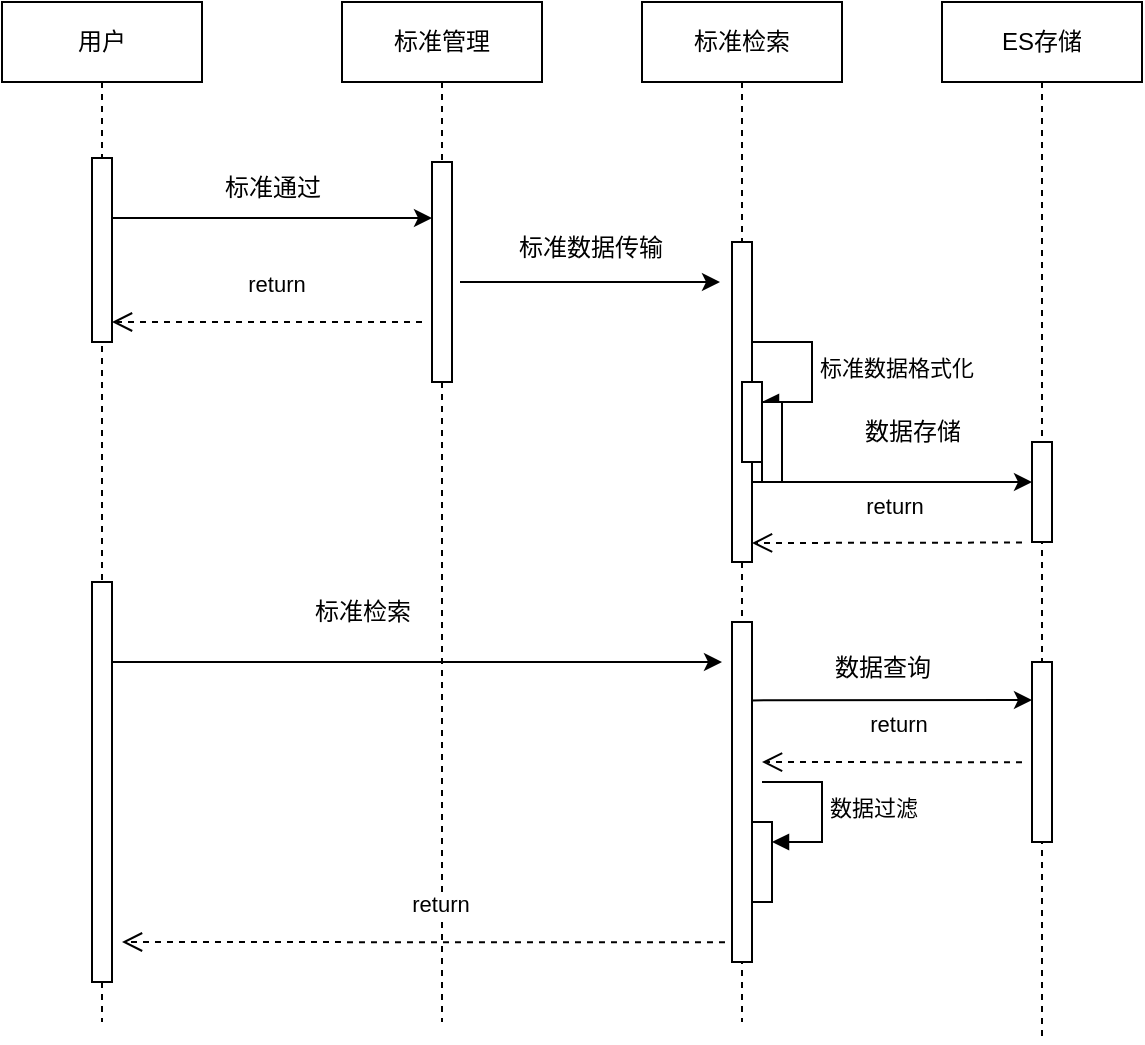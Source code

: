 <mxfile version="21.5.2" type="github">
  <diagram name="第 1 页" id="ML9bKAefyUrUhUsk4Lbq">
    <mxGraphModel dx="1050" dy="517" grid="1" gridSize="10" guides="1" tooltips="1" connect="1" arrows="1" fold="1" page="1" pageScale="1" pageWidth="827" pageHeight="1169" math="0" shadow="0">
      <root>
        <mxCell id="0" />
        <mxCell id="1" parent="0" />
        <mxCell id="nKvcr4VWRUPyPT7Dwx2N-11" value="" style="endArrow=classic;html=1;rounded=0;" parent="1" edge="1">
          <mxGeometry width="50" height="50" relative="1" as="geometry">
            <mxPoint x="175" y="178" as="sourcePoint" />
            <mxPoint x="335" y="178" as="targetPoint" />
          </mxGeometry>
        </mxCell>
        <mxCell id="nKvcr4VWRUPyPT7Dwx2N-14" value="标准管理" style="shape=umlLifeline;perimeter=lifelinePerimeter;whiteSpace=wrap;html=1;container=1;dropTarget=0;collapsible=0;recursiveResize=0;outlineConnect=0;portConstraint=eastwest;newEdgeStyle={&quot;edgeStyle&quot;:&quot;elbowEdgeStyle&quot;,&quot;elbow&quot;:&quot;vertical&quot;,&quot;curved&quot;:0,&quot;rounded&quot;:0};" parent="1" vertex="1">
          <mxGeometry x="290" y="70" width="100" height="510" as="geometry" />
        </mxCell>
        <mxCell id="nKvcr4VWRUPyPT7Dwx2N-15" value="" style="html=1;points=[];perimeter=orthogonalPerimeter;outlineConnect=0;targetShapes=umlLifeline;portConstraint=eastwest;newEdgeStyle={&quot;edgeStyle&quot;:&quot;elbowEdgeStyle&quot;,&quot;elbow&quot;:&quot;vertical&quot;,&quot;curved&quot;:0,&quot;rounded&quot;:0};" parent="nKvcr4VWRUPyPT7Dwx2N-14" vertex="1">
          <mxGeometry x="45" y="80" width="10" height="110" as="geometry" />
        </mxCell>
        <mxCell id="nKvcr4VWRUPyPT7Dwx2N-16" value="标准通过" style="text;html=1;align=center;verticalAlign=middle;resizable=0;points=[];autosize=1;strokeColor=none;fillColor=none;" parent="1" vertex="1">
          <mxGeometry x="220" y="148" width="70" height="30" as="geometry" />
        </mxCell>
        <mxCell id="nKvcr4VWRUPyPT7Dwx2N-17" value="标准检索" style="shape=umlLifeline;perimeter=lifelinePerimeter;whiteSpace=wrap;html=1;container=1;dropTarget=0;collapsible=0;recursiveResize=0;outlineConnect=0;portConstraint=eastwest;newEdgeStyle={&quot;edgeStyle&quot;:&quot;elbowEdgeStyle&quot;,&quot;elbow&quot;:&quot;vertical&quot;,&quot;curved&quot;:0,&quot;rounded&quot;:0};" parent="1" vertex="1">
          <mxGeometry x="440" y="70" width="100" height="510" as="geometry" />
        </mxCell>
        <mxCell id="nKvcr4VWRUPyPT7Dwx2N-18" value="" style="html=1;points=[];perimeter=orthogonalPerimeter;outlineConnect=0;targetShapes=umlLifeline;portConstraint=eastwest;newEdgeStyle={&quot;edgeStyle&quot;:&quot;elbowEdgeStyle&quot;,&quot;elbow&quot;:&quot;vertical&quot;,&quot;curved&quot;:0,&quot;rounded&quot;:0};" parent="nKvcr4VWRUPyPT7Dwx2N-17" vertex="1">
          <mxGeometry x="45" y="120" width="10" height="160" as="geometry" />
        </mxCell>
        <mxCell id="nKvcr4VWRUPyPT7Dwx2N-33" value="" style="html=1;points=[];perimeter=orthogonalPerimeter;outlineConnect=0;targetShapes=umlLifeline;portConstraint=eastwest;newEdgeStyle={&quot;edgeStyle&quot;:&quot;elbowEdgeStyle&quot;,&quot;elbow&quot;:&quot;vertical&quot;,&quot;curved&quot;:0,&quot;rounded&quot;:0};" parent="nKvcr4VWRUPyPT7Dwx2N-17" vertex="1">
          <mxGeometry x="50" y="190" width="10" height="40" as="geometry" />
        </mxCell>
        <mxCell id="nKvcr4VWRUPyPT7Dwx2N-34" value="标准数据格式化" style="html=1;align=left;spacingLeft=2;endArrow=block;rounded=0;edgeStyle=orthogonalEdgeStyle;curved=0;rounded=0;" parent="nKvcr4VWRUPyPT7Dwx2N-17" target="nKvcr4VWRUPyPT7Dwx2N-33" edge="1">
          <mxGeometry relative="1" as="geometry">
            <mxPoint x="55" y="170" as="sourcePoint" />
            <Array as="points">
              <mxPoint x="85" y="200" />
            </Array>
          </mxGeometry>
        </mxCell>
        <mxCell id="nKvcr4VWRUPyPT7Dwx2N-49" value="" style="html=1;points=[];perimeter=orthogonalPerimeter;outlineConnect=0;targetShapes=umlLifeline;portConstraint=eastwest;newEdgeStyle={&quot;edgeStyle&quot;:&quot;elbowEdgeStyle&quot;,&quot;elbow&quot;:&quot;vertical&quot;,&quot;curved&quot;:0,&quot;rounded&quot;:0};" parent="nKvcr4VWRUPyPT7Dwx2N-17" vertex="1">
          <mxGeometry x="45" y="310" width="10" height="170" as="geometry" />
        </mxCell>
        <mxCell id="xvlX1ZkLY2f1f5Zo8gEf-5" value="" style="html=1;points=[];perimeter=orthogonalPerimeter;outlineConnect=0;targetShapes=umlLifeline;portConstraint=eastwest;newEdgeStyle={&quot;edgeStyle&quot;:&quot;elbowEdgeStyle&quot;,&quot;elbow&quot;:&quot;vertical&quot;,&quot;curved&quot;:0,&quot;rounded&quot;:0};" vertex="1" parent="nKvcr4VWRUPyPT7Dwx2N-17">
          <mxGeometry x="55" y="410" width="10" height="40" as="geometry" />
        </mxCell>
        <mxCell id="xvlX1ZkLY2f1f5Zo8gEf-6" value="数据过滤" style="html=1;align=left;spacingLeft=2;endArrow=block;rounded=0;edgeStyle=orthogonalEdgeStyle;curved=0;rounded=0;" edge="1" target="xvlX1ZkLY2f1f5Zo8gEf-5" parent="nKvcr4VWRUPyPT7Dwx2N-17">
          <mxGeometry relative="1" as="geometry">
            <mxPoint x="60" y="390" as="sourcePoint" />
            <Array as="points">
              <mxPoint x="90" y="420" />
            </Array>
          </mxGeometry>
        </mxCell>
        <mxCell id="nKvcr4VWRUPyPT7Dwx2N-32" value="标准数据传输" style="text;html=1;align=center;verticalAlign=middle;resizable=0;points=[];autosize=1;strokeColor=none;fillColor=none;" parent="1" vertex="1">
          <mxGeometry x="364" y="178" width="100" height="30" as="geometry" />
        </mxCell>
        <mxCell id="nKvcr4VWRUPyPT7Dwx2N-37" value="return" style="html=1;verticalAlign=bottom;endArrow=open;dashed=1;endSize=8;edgeStyle=elbowEdgeStyle;elbow=vertical;curved=0;rounded=0;" parent="1" target="nKvcr4VWRUPyPT7Dwx2N-39" edge="1">
          <mxGeometry x="-0.051" y="-10" relative="1" as="geometry">
            <mxPoint x="330" y="230" as="sourcePoint" />
            <mxPoint x="140" y="230" as="targetPoint" />
            <mxPoint as="offset" />
          </mxGeometry>
        </mxCell>
        <mxCell id="nKvcr4VWRUPyPT7Dwx2N-38" value="用户" style="shape=umlLifeline;perimeter=lifelinePerimeter;whiteSpace=wrap;html=1;container=1;dropTarget=0;collapsible=0;recursiveResize=0;outlineConnect=0;portConstraint=eastwest;newEdgeStyle={&quot;edgeStyle&quot;:&quot;elbowEdgeStyle&quot;,&quot;elbow&quot;:&quot;vertical&quot;,&quot;curved&quot;:0,&quot;rounded&quot;:0};" parent="1" vertex="1">
          <mxGeometry x="120" y="70" width="100" height="510" as="geometry" />
        </mxCell>
        <mxCell id="nKvcr4VWRUPyPT7Dwx2N-39" value="" style="html=1;points=[];perimeter=orthogonalPerimeter;outlineConnect=0;targetShapes=umlLifeline;portConstraint=eastwest;newEdgeStyle={&quot;edgeStyle&quot;:&quot;elbowEdgeStyle&quot;,&quot;elbow&quot;:&quot;vertical&quot;,&quot;curved&quot;:0,&quot;rounded&quot;:0};" parent="nKvcr4VWRUPyPT7Dwx2N-38" vertex="1">
          <mxGeometry x="45" y="78" width="10" height="92" as="geometry" />
        </mxCell>
        <mxCell id="nKvcr4VWRUPyPT7Dwx2N-48" value="" style="html=1;points=[];perimeter=orthogonalPerimeter;outlineConnect=0;targetShapes=umlLifeline;portConstraint=eastwest;newEdgeStyle={&quot;edgeStyle&quot;:&quot;elbowEdgeStyle&quot;,&quot;elbow&quot;:&quot;vertical&quot;,&quot;curved&quot;:0,&quot;rounded&quot;:0};" parent="nKvcr4VWRUPyPT7Dwx2N-38" vertex="1">
          <mxGeometry x="45" y="290" width="10" height="200" as="geometry" />
        </mxCell>
        <mxCell id="nKvcr4VWRUPyPT7Dwx2N-40" value="ES存储" style="shape=umlLifeline;perimeter=lifelinePerimeter;whiteSpace=wrap;html=1;container=1;dropTarget=0;collapsible=0;recursiveResize=0;outlineConnect=0;portConstraint=eastwest;newEdgeStyle={&quot;edgeStyle&quot;:&quot;elbowEdgeStyle&quot;,&quot;elbow&quot;:&quot;vertical&quot;,&quot;curved&quot;:0,&quot;rounded&quot;:0};" parent="1" vertex="1">
          <mxGeometry x="590" y="70" width="100" height="520" as="geometry" />
        </mxCell>
        <mxCell id="nKvcr4VWRUPyPT7Dwx2N-41" value="" style="html=1;points=[];perimeter=orthogonalPerimeter;outlineConnect=0;targetShapes=umlLifeline;portConstraint=eastwest;newEdgeStyle={&quot;edgeStyle&quot;:&quot;elbowEdgeStyle&quot;,&quot;elbow&quot;:&quot;vertical&quot;,&quot;curved&quot;:0,&quot;rounded&quot;:0};" parent="nKvcr4VWRUPyPT7Dwx2N-40" vertex="1">
          <mxGeometry x="45" y="220" width="10" height="50" as="geometry" />
        </mxCell>
        <mxCell id="nKvcr4VWRUPyPT7Dwx2N-53" value="" style="html=1;points=[];perimeter=orthogonalPerimeter;outlineConnect=0;targetShapes=umlLifeline;portConstraint=eastwest;newEdgeStyle={&quot;edgeStyle&quot;:&quot;elbowEdgeStyle&quot;,&quot;elbow&quot;:&quot;vertical&quot;,&quot;curved&quot;:0,&quot;rounded&quot;:0};" parent="nKvcr4VWRUPyPT7Dwx2N-40" vertex="1">
          <mxGeometry x="45" y="330" width="10" height="90" as="geometry" />
        </mxCell>
        <mxCell id="nKvcr4VWRUPyPT7Dwx2N-44" style="edgeStyle=elbowEdgeStyle;rounded=0;orthogonalLoop=1;jettySize=auto;html=1;elbow=vertical;curved=0;" parent="1" target="nKvcr4VWRUPyPT7Dwx2N-41" edge="1">
          <mxGeometry relative="1" as="geometry">
            <mxPoint x="495" y="309.999" as="sourcePoint" />
            <mxPoint x="630" y="310" as="targetPoint" />
          </mxGeometry>
        </mxCell>
        <mxCell id="nKvcr4VWRUPyPT7Dwx2N-45" value="数据存储" style="text;html=1;align=center;verticalAlign=middle;resizable=0;points=[];autosize=1;strokeColor=none;fillColor=none;" parent="1" vertex="1">
          <mxGeometry x="540" y="270" width="70" height="30" as="geometry" />
        </mxCell>
        <mxCell id="nKvcr4VWRUPyPT7Dwx2N-47" value="return" style="html=1;verticalAlign=bottom;endArrow=open;dashed=1;endSize=8;edgeStyle=elbowEdgeStyle;elbow=vertical;curved=0;rounded=0;" parent="1" target="nKvcr4VWRUPyPT7Dwx2N-18" edge="1">
          <mxGeometry x="-0.051" y="-10" relative="1" as="geometry">
            <mxPoint x="630" y="340.27" as="sourcePoint" />
            <mxPoint x="500" y="340" as="targetPoint" />
            <mxPoint as="offset" />
          </mxGeometry>
        </mxCell>
        <mxCell id="nKvcr4VWRUPyPT7Dwx2N-51" style="edgeStyle=elbowEdgeStyle;rounded=0;orthogonalLoop=1;jettySize=auto;html=1;elbow=vertical;curved=0;" parent="1" edge="1">
          <mxGeometry relative="1" as="geometry">
            <mxPoint x="175" y="399.997" as="sourcePoint" />
            <mxPoint x="480" y="400" as="targetPoint" />
          </mxGeometry>
        </mxCell>
        <mxCell id="nKvcr4VWRUPyPT7Dwx2N-52" value="标准检索" style="text;html=1;align=center;verticalAlign=middle;resizable=0;points=[];autosize=1;strokeColor=none;fillColor=none;" parent="1" vertex="1">
          <mxGeometry x="265" y="360" width="70" height="30" as="geometry" />
        </mxCell>
        <mxCell id="nKvcr4VWRUPyPT7Dwx2N-55" style="edgeStyle=elbowEdgeStyle;rounded=0;orthogonalLoop=1;jettySize=auto;html=1;elbow=vertical;curved=0;" parent="1" edge="1">
          <mxGeometry relative="1" as="geometry">
            <mxPoint x="495" y="419.19" as="sourcePoint" />
            <mxPoint x="635" y="419.19" as="targetPoint" />
          </mxGeometry>
        </mxCell>
        <mxCell id="nKvcr4VWRUPyPT7Dwx2N-56" value="数据查询" style="text;html=1;align=center;verticalAlign=middle;resizable=0;points=[];autosize=1;strokeColor=none;fillColor=none;" parent="1" vertex="1">
          <mxGeometry x="525" y="388" width="70" height="30" as="geometry" />
        </mxCell>
        <mxCell id="nKvcr4VWRUPyPT7Dwx2N-57" value="return" style="html=1;verticalAlign=bottom;endArrow=open;dashed=1;endSize=8;edgeStyle=elbowEdgeStyle;elbow=vertical;curved=0;rounded=0;" parent="1" edge="1">
          <mxGeometry x="-0.044" y="-10" relative="1" as="geometry">
            <mxPoint x="630" y="450.15" as="sourcePoint" />
            <mxPoint x="500" y="450" as="targetPoint" />
            <mxPoint as="offset" />
          </mxGeometry>
        </mxCell>
        <mxCell id="nKvcr4VWRUPyPT7Dwx2N-58" value="return" style="html=1;verticalAlign=bottom;endArrow=open;dashed=1;endSize=8;edgeStyle=elbowEdgeStyle;elbow=vertical;curved=0;rounded=0;" parent="1" edge="1">
          <mxGeometry x="-0.051" y="-10" relative="1" as="geometry">
            <mxPoint x="481.5" y="540.17" as="sourcePoint" />
            <mxPoint x="180" y="540" as="targetPoint" />
            <mxPoint as="offset" />
          </mxGeometry>
        </mxCell>
        <mxCell id="nKvcr4VWRUPyPT7Dwx2N-59" value="" style="endArrow=classic;html=1;rounded=0;" parent="1" edge="1">
          <mxGeometry width="50" height="50" relative="1" as="geometry">
            <mxPoint x="349" y="210" as="sourcePoint" />
            <mxPoint x="479" y="210" as="targetPoint" />
          </mxGeometry>
        </mxCell>
        <mxCell id="xvlX1ZkLY2f1f5Zo8gEf-1" value="" style="html=1;points=[];perimeter=orthogonalPerimeter;outlineConnect=0;targetShapes=umlLifeline;portConstraint=eastwest;newEdgeStyle={&quot;edgeStyle&quot;:&quot;elbowEdgeStyle&quot;,&quot;elbow&quot;:&quot;vertical&quot;,&quot;curved&quot;:0,&quot;rounded&quot;:0};" vertex="1" parent="1">
          <mxGeometry x="500" y="270" width="10" height="40" as="geometry" />
        </mxCell>
      </root>
    </mxGraphModel>
  </diagram>
</mxfile>
